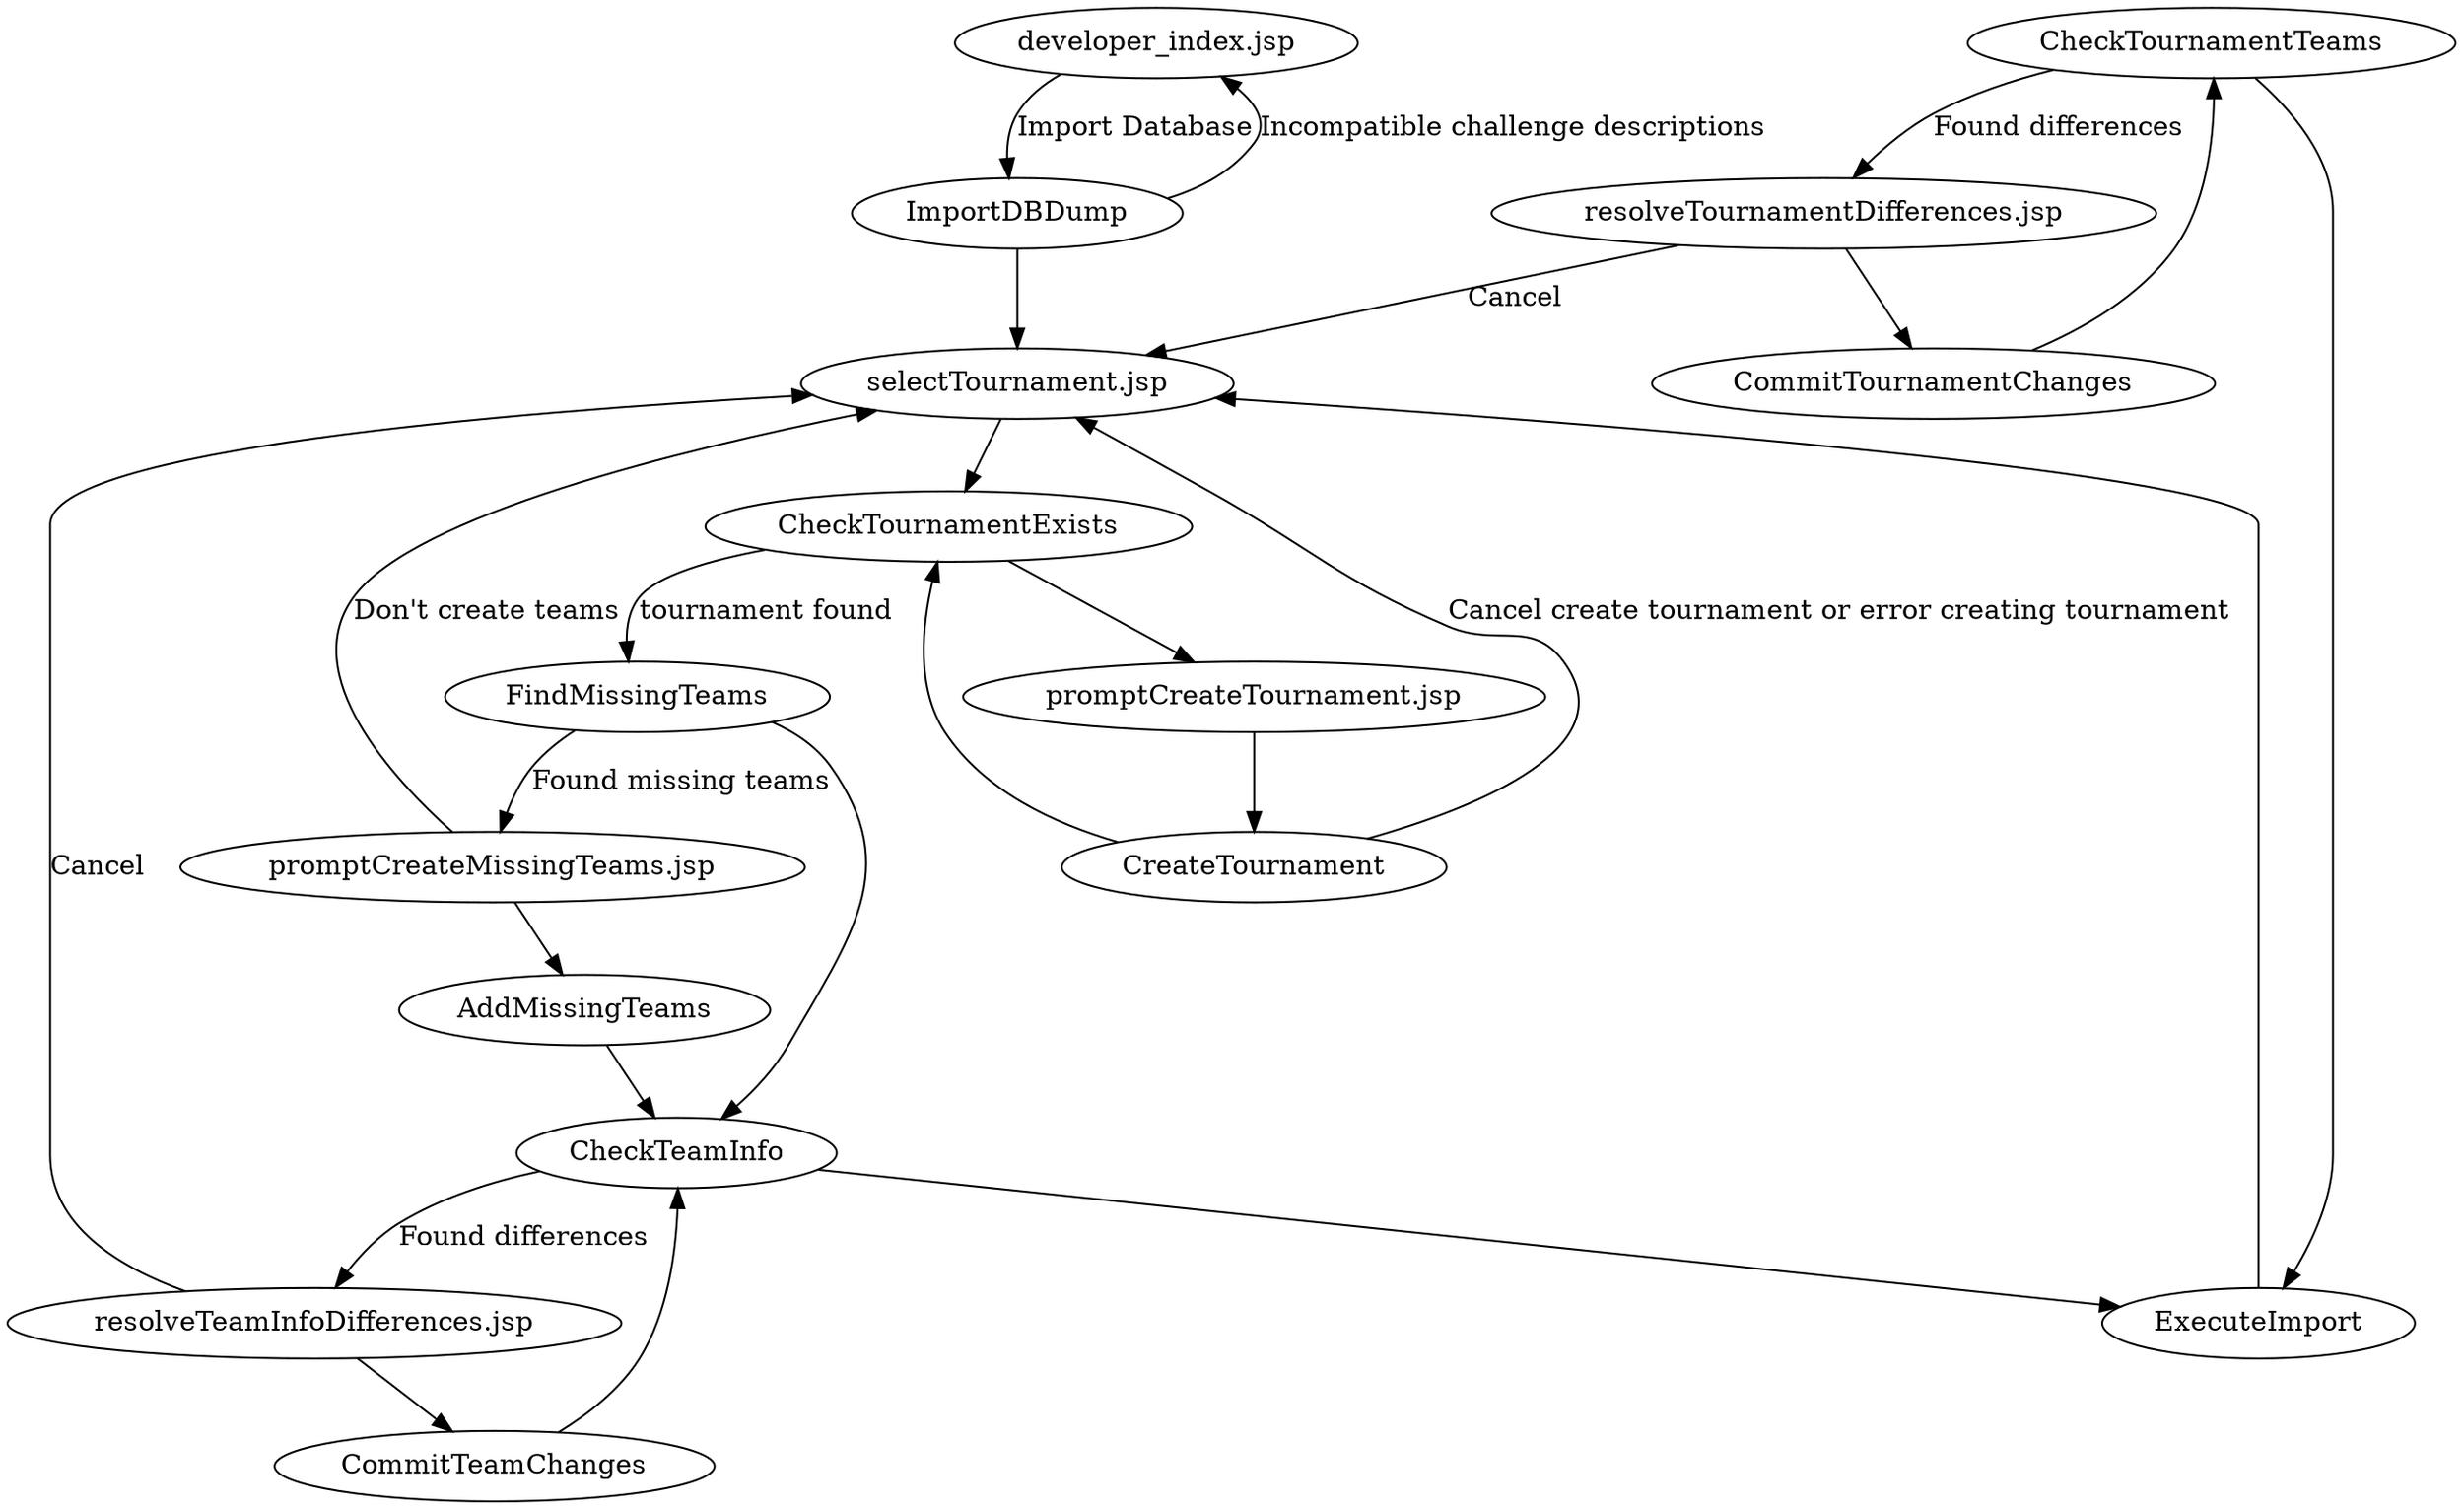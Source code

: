 digraph import_database {

"developer_index.jsp" -> ImportDBDump [label="Import Database"];

ImportDBDump -> "selectTournament.jsp";

ImportDBDump -> "developer_index.jsp" [label="Incompatible challenge descriptions"]

"selectTournament.jsp" -> CheckTournamentExists;

CheckTournamentExists -> "promptCreateTournament.jsp";

CheckTournamentExists -> FindMissingTeams [label="tournament found"];

"promptCreateTournament.jsp" -> CreateTournament;

CreateTournament -> "selectTournament.jsp" [label="Cancel create tournament or error creating tournament"];

CreateTournament -> CheckTournamentExists;

FindMissingTeams -> CheckTeamInfo;

FindMissingTeams -> "promptCreateMissingTeams.jsp" [label="Found missing teams"];

"promptCreateMissingTeams.jsp" -> AddMissingTeams;

"promptCreateMissingTeams.jsp" -> "selectTournament.jsp" [label="Don't create teams"];

AddMissingTeams -> CheckTeamInfo;

CheckTeamInfo -> ExecuteImport;

CheckTeamInfo -> "resolveTeamInfoDifferences.jsp" [label="Found differences"];

"resolveTeamInfoDifferences.jsp" -> CommitTeamChanges;

"resolveTeamInfoDifferences.jsp" -> "selectTournament.jsp" [label="Cancel"];

CommitTeamChanges -> CheckTeamInfo;

CheckTournamentTeams -> "resolveTournamentDifferences.jsp" [label="Found differences"];

CheckTournamentTeams -> ExecuteImport;

"resolveTournamentDifferences.jsp" -> CommitTournamentChanges;

"resolveTournamentDifferences.jsp" -> "selectTournament.jsp" [label="Cancel"];

CommitTournamentChanges -> CheckTournamentTeams;

ExecuteImport -> "selectTournament.jsp";


}
